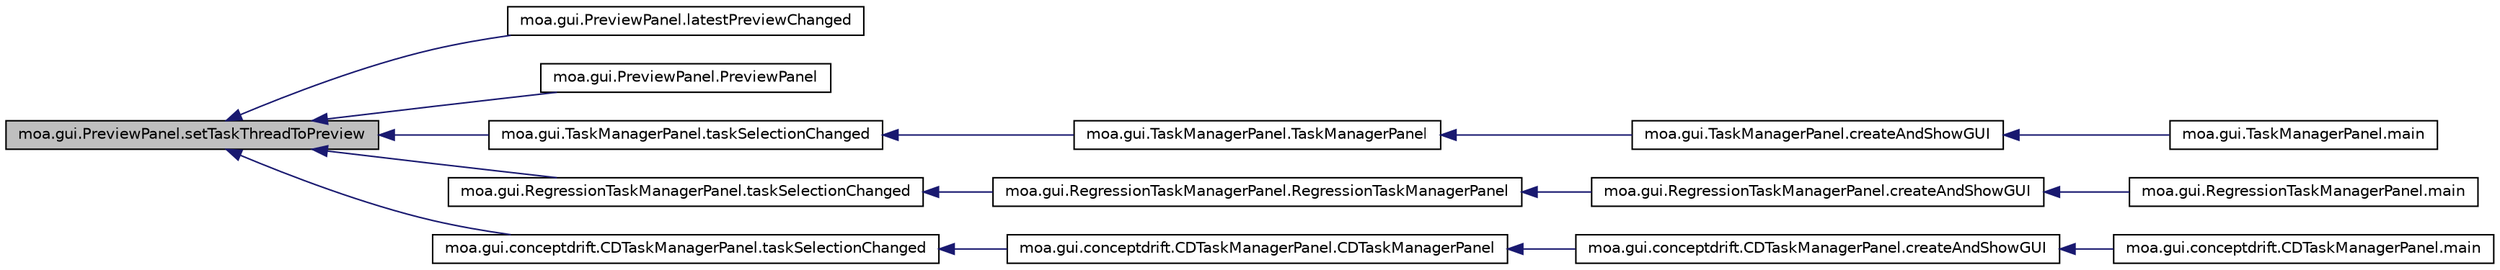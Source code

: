 digraph G
{
  edge [fontname="Helvetica",fontsize="10",labelfontname="Helvetica",labelfontsize="10"];
  node [fontname="Helvetica",fontsize="10",shape=record];
  rankdir=LR;
  Node1 [label="moa.gui.PreviewPanel.setTaskThreadToPreview",height=0.2,width=0.4,color="black", fillcolor="grey75", style="filled" fontcolor="black"];
  Node1 -> Node2 [dir=back,color="midnightblue",fontsize="10",style="solid",fontname="Helvetica"];
  Node2 [label="moa.gui.PreviewPanel.latestPreviewChanged",height=0.2,width=0.4,color="black", fillcolor="white", style="filled",URL="$classmoa_1_1gui_1_1PreviewPanel.html#aace826b12ad4f012f524fa0462fa75aa",tooltip="This method is used to receive a signal from TaskMonitor that the lastest preview..."];
  Node1 -> Node3 [dir=back,color="midnightblue",fontsize="10",style="solid",fontname="Helvetica"];
  Node3 [label="moa.gui.PreviewPanel.PreviewPanel",height=0.2,width=0.4,color="black", fillcolor="white", style="filled",URL="$classmoa_1_1gui_1_1PreviewPanel.html#ac32739773ae9c2173296b52bccc18302"];
  Node1 -> Node4 [dir=back,color="midnightblue",fontsize="10",style="solid",fontname="Helvetica"];
  Node4 [label="moa.gui.TaskManagerPanel.taskSelectionChanged",height=0.2,width=0.4,color="black", fillcolor="white", style="filled",URL="$classmoa_1_1gui_1_1TaskManagerPanel.html#a159d80082ca6bf89fce0602149435110"];
  Node4 -> Node5 [dir=back,color="midnightblue",fontsize="10",style="solid",fontname="Helvetica"];
  Node5 [label="moa.gui.TaskManagerPanel.TaskManagerPanel",height=0.2,width=0.4,color="black", fillcolor="white", style="filled",URL="$classmoa_1_1gui_1_1TaskManagerPanel.html#ab57b5ee93e92e814d9e0f67a3f4e084f"];
  Node5 -> Node6 [dir=back,color="midnightblue",fontsize="10",style="solid",fontname="Helvetica"];
  Node6 [label="moa.gui.TaskManagerPanel.createAndShowGUI",height=0.2,width=0.4,color="black", fillcolor="white", style="filled",URL="$classmoa_1_1gui_1_1TaskManagerPanel.html#afd68622f85f8e1e31b34f15a2f46c234"];
  Node6 -> Node7 [dir=back,color="midnightblue",fontsize="10",style="solid",fontname="Helvetica"];
  Node7 [label="moa.gui.TaskManagerPanel.main",height=0.2,width=0.4,color="black", fillcolor="white", style="filled",URL="$classmoa_1_1gui_1_1TaskManagerPanel.html#a81a777eba3f5a62e7ddf67a4428acc5e"];
  Node1 -> Node8 [dir=back,color="midnightblue",fontsize="10",style="solid",fontname="Helvetica"];
  Node8 [label="moa.gui.RegressionTaskManagerPanel.taskSelectionChanged",height=0.2,width=0.4,color="black", fillcolor="white", style="filled",URL="$classmoa_1_1gui_1_1RegressionTaskManagerPanel.html#a8877a2cb908c8e5e4d2378999171dff0"];
  Node8 -> Node9 [dir=back,color="midnightblue",fontsize="10",style="solid",fontname="Helvetica"];
  Node9 [label="moa.gui.RegressionTaskManagerPanel.RegressionTaskManagerPanel",height=0.2,width=0.4,color="black", fillcolor="white", style="filled",URL="$classmoa_1_1gui_1_1RegressionTaskManagerPanel.html#adbcef9767e5e801a40b4192dd07f6d31"];
  Node9 -> Node10 [dir=back,color="midnightblue",fontsize="10",style="solid",fontname="Helvetica"];
  Node10 [label="moa.gui.RegressionTaskManagerPanel.createAndShowGUI",height=0.2,width=0.4,color="black", fillcolor="white", style="filled",URL="$classmoa_1_1gui_1_1RegressionTaskManagerPanel.html#a2fa8f3a6f628167cf693724cfd23cd29"];
  Node10 -> Node11 [dir=back,color="midnightblue",fontsize="10",style="solid",fontname="Helvetica"];
  Node11 [label="moa.gui.RegressionTaskManagerPanel.main",height=0.2,width=0.4,color="black", fillcolor="white", style="filled",URL="$classmoa_1_1gui_1_1RegressionTaskManagerPanel.html#a7f6bfd925bfdaaf1162ed39262623782"];
  Node1 -> Node12 [dir=back,color="midnightblue",fontsize="10",style="solid",fontname="Helvetica"];
  Node12 [label="moa.gui.conceptdrift.CDTaskManagerPanel.taskSelectionChanged",height=0.2,width=0.4,color="black", fillcolor="white", style="filled",URL="$classmoa_1_1gui_1_1conceptdrift_1_1CDTaskManagerPanel.html#acd0002bc91b2aba4a70aadbcc6aa952d"];
  Node12 -> Node13 [dir=back,color="midnightblue",fontsize="10",style="solid",fontname="Helvetica"];
  Node13 [label="moa.gui.conceptdrift.CDTaskManagerPanel.CDTaskManagerPanel",height=0.2,width=0.4,color="black", fillcolor="white", style="filled",URL="$classmoa_1_1gui_1_1conceptdrift_1_1CDTaskManagerPanel.html#a04f4ae3de268d7b0ae19682dafc4d06d"];
  Node13 -> Node14 [dir=back,color="midnightblue",fontsize="10",style="solid",fontname="Helvetica"];
  Node14 [label="moa.gui.conceptdrift.CDTaskManagerPanel.createAndShowGUI",height=0.2,width=0.4,color="black", fillcolor="white", style="filled",URL="$classmoa_1_1gui_1_1conceptdrift_1_1CDTaskManagerPanel.html#a4304e684dc5c1b3753d2db5862be5ecf"];
  Node14 -> Node15 [dir=back,color="midnightblue",fontsize="10",style="solid",fontname="Helvetica"];
  Node15 [label="moa.gui.conceptdrift.CDTaskManagerPanel.main",height=0.2,width=0.4,color="black", fillcolor="white", style="filled",URL="$classmoa_1_1gui_1_1conceptdrift_1_1CDTaskManagerPanel.html#a4cb0c8075a43180bf08f6c731600055e"];
}
